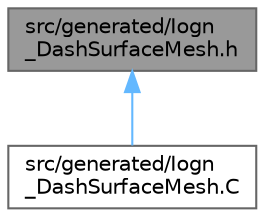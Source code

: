 digraph "src/generated/Iogn_DashSurfaceMesh.h"
{
 // INTERACTIVE_SVG=YES
 // LATEX_PDF_SIZE
  bgcolor="transparent";
  edge [fontname=Helvetica,fontsize=10,labelfontname=Helvetica,labelfontsize=10];
  node [fontname=Helvetica,fontsize=10,shape=box,height=0.2,width=0.4];
  Node1 [id="Node000001",label="src/generated/Iogn\l_DashSurfaceMesh.h",height=0.2,width=0.4,color="gray40", fillcolor="grey60", style="filled", fontcolor="black",tooltip=" "];
  Node1 -> Node2 [id="edge1_Node000001_Node000002",dir="back",color="steelblue1",style="solid",tooltip=" "];
  Node2 [id="Node000002",label="src/generated/Iogn\l_DashSurfaceMesh.C",height=0.2,width=0.4,color="grey40", fillcolor="white", style="filled",URL="$Iogn__DashSurfaceMesh_8C.html",tooltip=" "];
}
